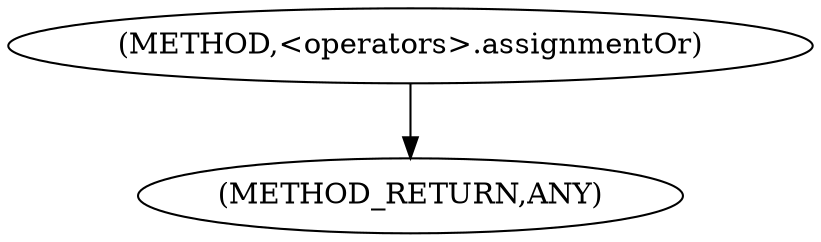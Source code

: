 digraph "&lt;operators&gt;.assignmentOr" {  
"111669149728" [label = <(METHOD,&lt;operators&gt;.assignmentOr)> ]
"128849018912" [label = <(METHOD_RETURN,ANY)> ]
  "111669149728" -> "128849018912" 
}
